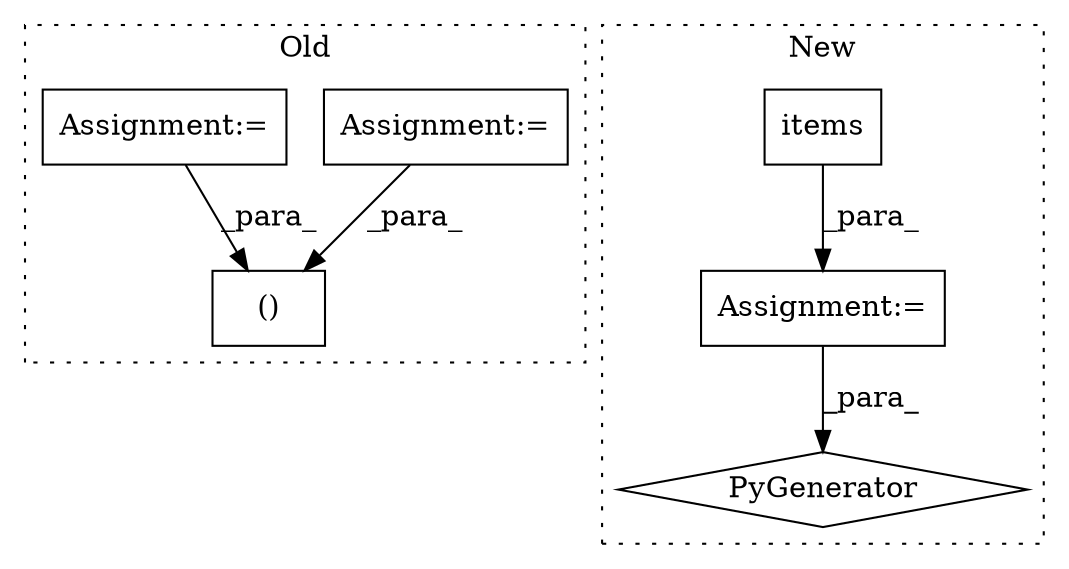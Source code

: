digraph G {
subgraph cluster0 {
1 [label="()" a="106" s="9861" l="97" shape="box"];
4 [label="Assignment:=" a="7" s="9675" l="8" shape="box"];
6 [label="Assignment:=" a="7" s="9708" l="13" shape="box"];
label = "Old";
style="dotted";
}
subgraph cluster1 {
2 [label="items" a="32" s="10219" l="7" shape="box"];
3 [label="Assignment:=" a="7" s="10156" l="79" shape="box"];
5 [label="PyGenerator" a="107" s="10068" l="173" shape="diamond"];
label = "New";
style="dotted";
}
2 -> 3 [label="_para_"];
3 -> 5 [label="_para_"];
4 -> 1 [label="_para_"];
6 -> 1 [label="_para_"];
}